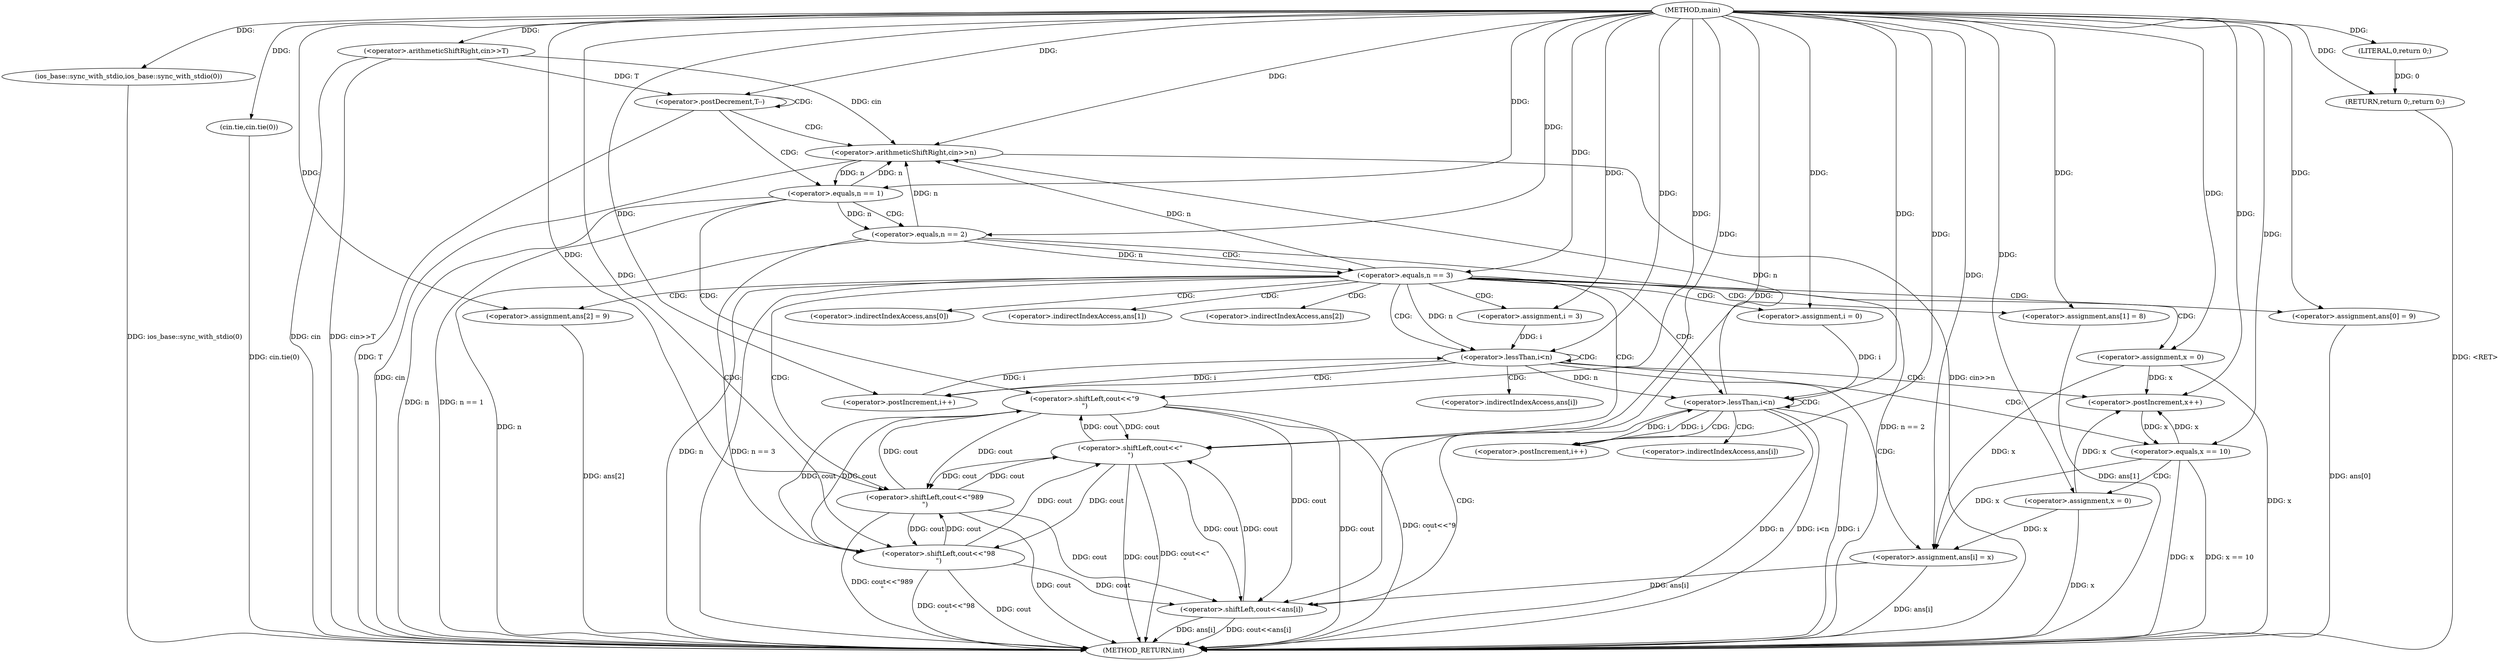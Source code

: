 digraph "main" {  
"1000101" [label = "(METHOD,main)" ]
"1000211" [label = "(METHOD_RETURN,int)" ]
"1000103" [label = "(ios_base::sync_with_stdio,ios_base::sync_with_stdio(0))" ]
"1000105" [label = "(cin.tie,cin.tie(0))" ]
"1000108" [label = "(<operator>.arithmeticShiftRight,cin>>T)" ]
"1000209" [label = "(RETURN,return 0;,return 0;)" ]
"1000112" [label = "(<operator>.postDecrement,T--)" ]
"1000210" [label = "(LITERAL,0,return 0;)" ]
"1000116" [label = "(<operator>.arithmeticShiftRight,cin>>n)" ]
"1000147" [label = "(<operator>.assignment,ans[0] = 9)" ]
"1000152" [label = "(<operator>.assignment,ans[1] = 8)" ]
"1000157" [label = "(<operator>.assignment,ans[2] = 9)" ]
"1000163" [label = "(<operator>.assignment,x = 0)" ]
"1000206" [label = "(<operator>.shiftLeft,cout<<\"\n\")" ]
"1000120" [label = "(<operator>.equals,n == 1)" ]
"1000129" [label = "(<operator>.equals,n == 2)" ]
"1000138" [label = "(<operator>.equals,n == 3)" ]
"1000168" [label = "(<operator>.assignment,i = 3)" ]
"1000171" [label = "(<operator>.lessThan,i<n)" ]
"1000174" [label = "(<operator>.postIncrement,i++)" ]
"1000193" [label = "(<operator>.assignment,i = 0)" ]
"1000196" [label = "(<operator>.lessThan,i<n)" ]
"1000199" [label = "(<operator>.postIncrement,i++)" ]
"1000201" [label = "(<operator>.shiftLeft,cout<<ans[i])" ]
"1000124" [label = "(<operator>.shiftLeft,cout<<\"9\n\")" ]
"1000133" [label = "(<operator>.shiftLeft,cout<<\"98\n\")" ]
"1000142" [label = "(<operator>.shiftLeft,cout<<\"989\n\")" ]
"1000177" [label = "(<operator>.assignment,ans[i] = x)" ]
"1000182" [label = "(<operator>.postIncrement,x++)" ]
"1000185" [label = "(<operator>.equals,x == 10)" ]
"1000188" [label = "(<operator>.assignment,x = 0)" ]
"1000148" [label = "(<operator>.indirectIndexAccess,ans[0])" ]
"1000153" [label = "(<operator>.indirectIndexAccess,ans[1])" ]
"1000158" [label = "(<operator>.indirectIndexAccess,ans[2])" ]
"1000203" [label = "(<operator>.indirectIndexAccess,ans[i])" ]
"1000178" [label = "(<operator>.indirectIndexAccess,ans[i])" ]
  "1000103" -> "1000211"  [ label = "DDG: ios_base::sync_with_stdio(0)"] 
  "1000105" -> "1000211"  [ label = "DDG: cin.tie(0)"] 
  "1000108" -> "1000211"  [ label = "DDG: cin"] 
  "1000108" -> "1000211"  [ label = "DDG: cin>>T"] 
  "1000112" -> "1000211"  [ label = "DDG: T"] 
  "1000116" -> "1000211"  [ label = "DDG: cin"] 
  "1000116" -> "1000211"  [ label = "DDG: cin>>n"] 
  "1000120" -> "1000211"  [ label = "DDG: n"] 
  "1000120" -> "1000211"  [ label = "DDG: n == 1"] 
  "1000129" -> "1000211"  [ label = "DDG: n"] 
  "1000129" -> "1000211"  [ label = "DDG: n == 2"] 
  "1000138" -> "1000211"  [ label = "DDG: n"] 
  "1000138" -> "1000211"  [ label = "DDG: n == 3"] 
  "1000147" -> "1000211"  [ label = "DDG: ans[0]"] 
  "1000152" -> "1000211"  [ label = "DDG: ans[1]"] 
  "1000157" -> "1000211"  [ label = "DDG: ans[2]"] 
  "1000163" -> "1000211"  [ label = "DDG: x"] 
  "1000196" -> "1000211"  [ label = "DDG: i"] 
  "1000196" -> "1000211"  [ label = "DDG: n"] 
  "1000196" -> "1000211"  [ label = "DDG: i<n"] 
  "1000206" -> "1000211"  [ label = "DDG: cout"] 
  "1000206" -> "1000211"  [ label = "DDG: cout<<\"\n\""] 
  "1000201" -> "1000211"  [ label = "DDG: ans[i]"] 
  "1000201" -> "1000211"  [ label = "DDG: cout<<ans[i]"] 
  "1000177" -> "1000211"  [ label = "DDG: ans[i]"] 
  "1000185" -> "1000211"  [ label = "DDG: x"] 
  "1000185" -> "1000211"  [ label = "DDG: x == 10"] 
  "1000188" -> "1000211"  [ label = "DDG: x"] 
  "1000142" -> "1000211"  [ label = "DDG: cout"] 
  "1000142" -> "1000211"  [ label = "DDG: cout<<\"989\n\""] 
  "1000133" -> "1000211"  [ label = "DDG: cout"] 
  "1000133" -> "1000211"  [ label = "DDG: cout<<\"98\n\""] 
  "1000124" -> "1000211"  [ label = "DDG: cout"] 
  "1000124" -> "1000211"  [ label = "DDG: cout<<\"9\n\""] 
  "1000209" -> "1000211"  [ label = "DDG: <RET>"] 
  "1000210" -> "1000209"  [ label = "DDG: 0"] 
  "1000101" -> "1000209"  [ label = "DDG: "] 
  "1000101" -> "1000103"  [ label = "DDG: "] 
  "1000101" -> "1000105"  [ label = "DDG: "] 
  "1000101" -> "1000108"  [ label = "DDG: "] 
  "1000101" -> "1000210"  [ label = "DDG: "] 
  "1000108" -> "1000112"  [ label = "DDG: T"] 
  "1000101" -> "1000112"  [ label = "DDG: "] 
  "1000101" -> "1000147"  [ label = "DDG: "] 
  "1000101" -> "1000152"  [ label = "DDG: "] 
  "1000101" -> "1000157"  [ label = "DDG: "] 
  "1000101" -> "1000163"  [ label = "DDG: "] 
  "1000108" -> "1000116"  [ label = "DDG: cin"] 
  "1000101" -> "1000116"  [ label = "DDG: "] 
  "1000120" -> "1000116"  [ label = "DDG: n"] 
  "1000129" -> "1000116"  [ label = "DDG: n"] 
  "1000138" -> "1000116"  [ label = "DDG: n"] 
  "1000196" -> "1000116"  [ label = "DDG: n"] 
  "1000101" -> "1000168"  [ label = "DDG: "] 
  "1000101" -> "1000193"  [ label = "DDG: "] 
  "1000201" -> "1000206"  [ label = "DDG: cout"] 
  "1000142" -> "1000206"  [ label = "DDG: cout"] 
  "1000133" -> "1000206"  [ label = "DDG: cout"] 
  "1000124" -> "1000206"  [ label = "DDG: cout"] 
  "1000101" -> "1000206"  [ label = "DDG: "] 
  "1000116" -> "1000120"  [ label = "DDG: n"] 
  "1000101" -> "1000120"  [ label = "DDG: "] 
  "1000120" -> "1000129"  [ label = "DDG: n"] 
  "1000101" -> "1000129"  [ label = "DDG: "] 
  "1000129" -> "1000138"  [ label = "DDG: n"] 
  "1000101" -> "1000138"  [ label = "DDG: "] 
  "1000168" -> "1000171"  [ label = "DDG: i"] 
  "1000174" -> "1000171"  [ label = "DDG: i"] 
  "1000101" -> "1000171"  [ label = "DDG: "] 
  "1000138" -> "1000171"  [ label = "DDG: n"] 
  "1000171" -> "1000174"  [ label = "DDG: i"] 
  "1000101" -> "1000174"  [ label = "DDG: "] 
  "1000163" -> "1000177"  [ label = "DDG: x"] 
  "1000185" -> "1000177"  [ label = "DDG: x"] 
  "1000188" -> "1000177"  [ label = "DDG: x"] 
  "1000101" -> "1000177"  [ label = "DDG: "] 
  "1000193" -> "1000196"  [ label = "DDG: i"] 
  "1000199" -> "1000196"  [ label = "DDG: i"] 
  "1000101" -> "1000196"  [ label = "DDG: "] 
  "1000171" -> "1000196"  [ label = "DDG: n"] 
  "1000196" -> "1000199"  [ label = "DDG: i"] 
  "1000101" -> "1000199"  [ label = "DDG: "] 
  "1000206" -> "1000201"  [ label = "DDG: cout"] 
  "1000142" -> "1000201"  [ label = "DDG: cout"] 
  "1000133" -> "1000201"  [ label = "DDG: cout"] 
  "1000124" -> "1000201"  [ label = "DDG: cout"] 
  "1000101" -> "1000201"  [ label = "DDG: "] 
  "1000177" -> "1000201"  [ label = "DDG: ans[i]"] 
  "1000206" -> "1000124"  [ label = "DDG: cout"] 
  "1000142" -> "1000124"  [ label = "DDG: cout"] 
  "1000133" -> "1000124"  [ label = "DDG: cout"] 
  "1000101" -> "1000124"  [ label = "DDG: "] 
  "1000206" -> "1000133"  [ label = "DDG: cout"] 
  "1000142" -> "1000133"  [ label = "DDG: cout"] 
  "1000124" -> "1000133"  [ label = "DDG: cout"] 
  "1000101" -> "1000133"  [ label = "DDG: "] 
  "1000206" -> "1000142"  [ label = "DDG: cout"] 
  "1000133" -> "1000142"  [ label = "DDG: cout"] 
  "1000124" -> "1000142"  [ label = "DDG: cout"] 
  "1000101" -> "1000142"  [ label = "DDG: "] 
  "1000101" -> "1000182"  [ label = "DDG: "] 
  "1000163" -> "1000182"  [ label = "DDG: x"] 
  "1000185" -> "1000182"  [ label = "DDG: x"] 
  "1000188" -> "1000182"  [ label = "DDG: x"] 
  "1000101" -> "1000188"  [ label = "DDG: "] 
  "1000182" -> "1000185"  [ label = "DDG: x"] 
  "1000101" -> "1000185"  [ label = "DDG: "] 
  "1000112" -> "1000112"  [ label = "CDG: "] 
  "1000112" -> "1000116"  [ label = "CDG: "] 
  "1000112" -> "1000120"  [ label = "CDG: "] 
  "1000120" -> "1000129"  [ label = "CDG: "] 
  "1000120" -> "1000124"  [ label = "CDG: "] 
  "1000129" -> "1000133"  [ label = "CDG: "] 
  "1000129" -> "1000138"  [ label = "CDG: "] 
  "1000138" -> "1000153"  [ label = "CDG: "] 
  "1000138" -> "1000142"  [ label = "CDG: "] 
  "1000138" -> "1000152"  [ label = "CDG: "] 
  "1000138" -> "1000148"  [ label = "CDG: "] 
  "1000138" -> "1000157"  [ label = "CDG: "] 
  "1000138" -> "1000196"  [ label = "CDG: "] 
  "1000138" -> "1000163"  [ label = "CDG: "] 
  "1000138" -> "1000168"  [ label = "CDG: "] 
  "1000138" -> "1000206"  [ label = "CDG: "] 
  "1000138" -> "1000158"  [ label = "CDG: "] 
  "1000138" -> "1000147"  [ label = "CDG: "] 
  "1000138" -> "1000171"  [ label = "CDG: "] 
  "1000138" -> "1000193"  [ label = "CDG: "] 
  "1000171" -> "1000174"  [ label = "CDG: "] 
  "1000171" -> "1000182"  [ label = "CDG: "] 
  "1000171" -> "1000178"  [ label = "CDG: "] 
  "1000171" -> "1000171"  [ label = "CDG: "] 
  "1000171" -> "1000177"  [ label = "CDG: "] 
  "1000171" -> "1000185"  [ label = "CDG: "] 
  "1000196" -> "1000199"  [ label = "CDG: "] 
  "1000196" -> "1000196"  [ label = "CDG: "] 
  "1000196" -> "1000203"  [ label = "CDG: "] 
  "1000196" -> "1000201"  [ label = "CDG: "] 
  "1000185" -> "1000188"  [ label = "CDG: "] 
}
